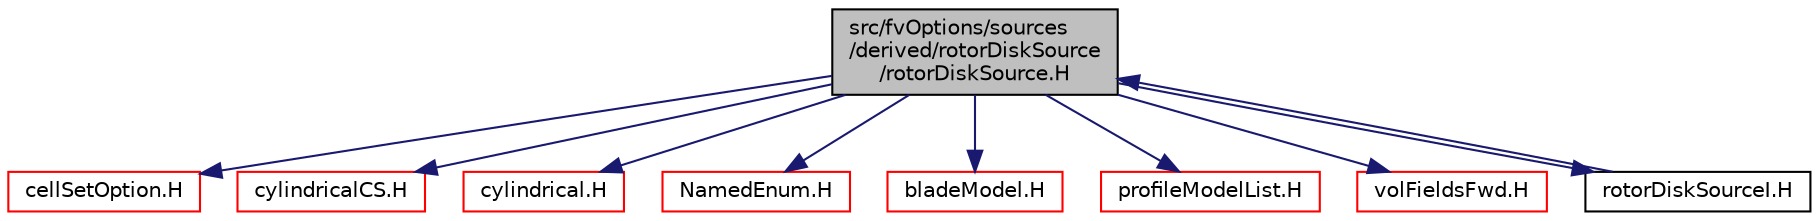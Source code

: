 digraph "src/fvOptions/sources/derived/rotorDiskSource/rotorDiskSource.H"
{
  bgcolor="transparent";
  edge [fontname="Helvetica",fontsize="10",labelfontname="Helvetica",labelfontsize="10"];
  node [fontname="Helvetica",fontsize="10",shape=record];
  Node1 [label="src/fvOptions/sources\l/derived/rotorDiskSource\l/rotorDiskSource.H",height=0.2,width=0.4,color="black", fillcolor="grey75", style="filled", fontcolor="black"];
  Node1 -> Node2 [color="midnightblue",fontsize="10",style="solid",fontname="Helvetica"];
  Node2 [label="cellSetOption.H",height=0.2,width=0.4,color="red",URL="$a06418.html"];
  Node1 -> Node3 [color="midnightblue",fontsize="10",style="solid",fontname="Helvetica"];
  Node3 [label="cylindricalCS.H",height=0.2,width=0.4,color="red",URL="$a07439.html"];
  Node1 -> Node4 [color="midnightblue",fontsize="10",style="solid",fontname="Helvetica"];
  Node4 [label="cylindrical.H",height=0.2,width=0.4,color="red",URL="$a07428.html"];
  Node1 -> Node5 [color="midnightblue",fontsize="10",style="solid",fontname="Helvetica"];
  Node5 [label="NamedEnum.H",height=0.2,width=0.4,color="red",URL="$a07858.html"];
  Node1 -> Node6 [color="midnightblue",fontsize="10",style="solid",fontname="Helvetica"];
  Node6 [label="bladeModel.H",height=0.2,width=0.4,color="red",URL="$a06455.html"];
  Node1 -> Node7 [color="midnightblue",fontsize="10",style="solid",fontname="Helvetica"];
  Node7 [label="profileModelList.H",height=0.2,width=0.4,color="red",URL="$a06461.html"];
  Node1 -> Node8 [color="midnightblue",fontsize="10",style="solid",fontname="Helvetica"];
  Node8 [label="volFieldsFwd.H",height=0.2,width=0.4,color="red",URL="$a05790.html"];
  Node1 -> Node9 [color="midnightblue",fontsize="10",style="solid",fontname="Helvetica"];
  Node9 [label="rotorDiskSourceI.H",height=0.2,width=0.4,color="black",URL="$a06466.html"];
  Node9 -> Node1 [color="midnightblue",fontsize="10",style="solid",fontname="Helvetica"];
}
